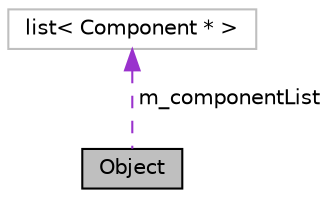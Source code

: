 digraph "Object"
{
 // LATEX_PDF_SIZE
  edge [fontname="Helvetica",fontsize="10",labelfontname="Helvetica",labelfontsize="10"];
  node [fontname="Helvetica",fontsize="10",shape=record];
  Node1 [label="Object",height=0.2,width=0.4,color="black", fillcolor="grey75", style="filled", fontcolor="black",tooltip="ゲームオブジェクト"];
  Node2 -> Node1 [dir="back",color="darkorchid3",fontsize="10",style="dashed",label=" m_componentList" ,fontname="Helvetica"];
  Node2 [label="list\< Component * \>",height=0.2,width=0.4,color="grey75", fillcolor="white", style="filled",tooltip=" "];
}
